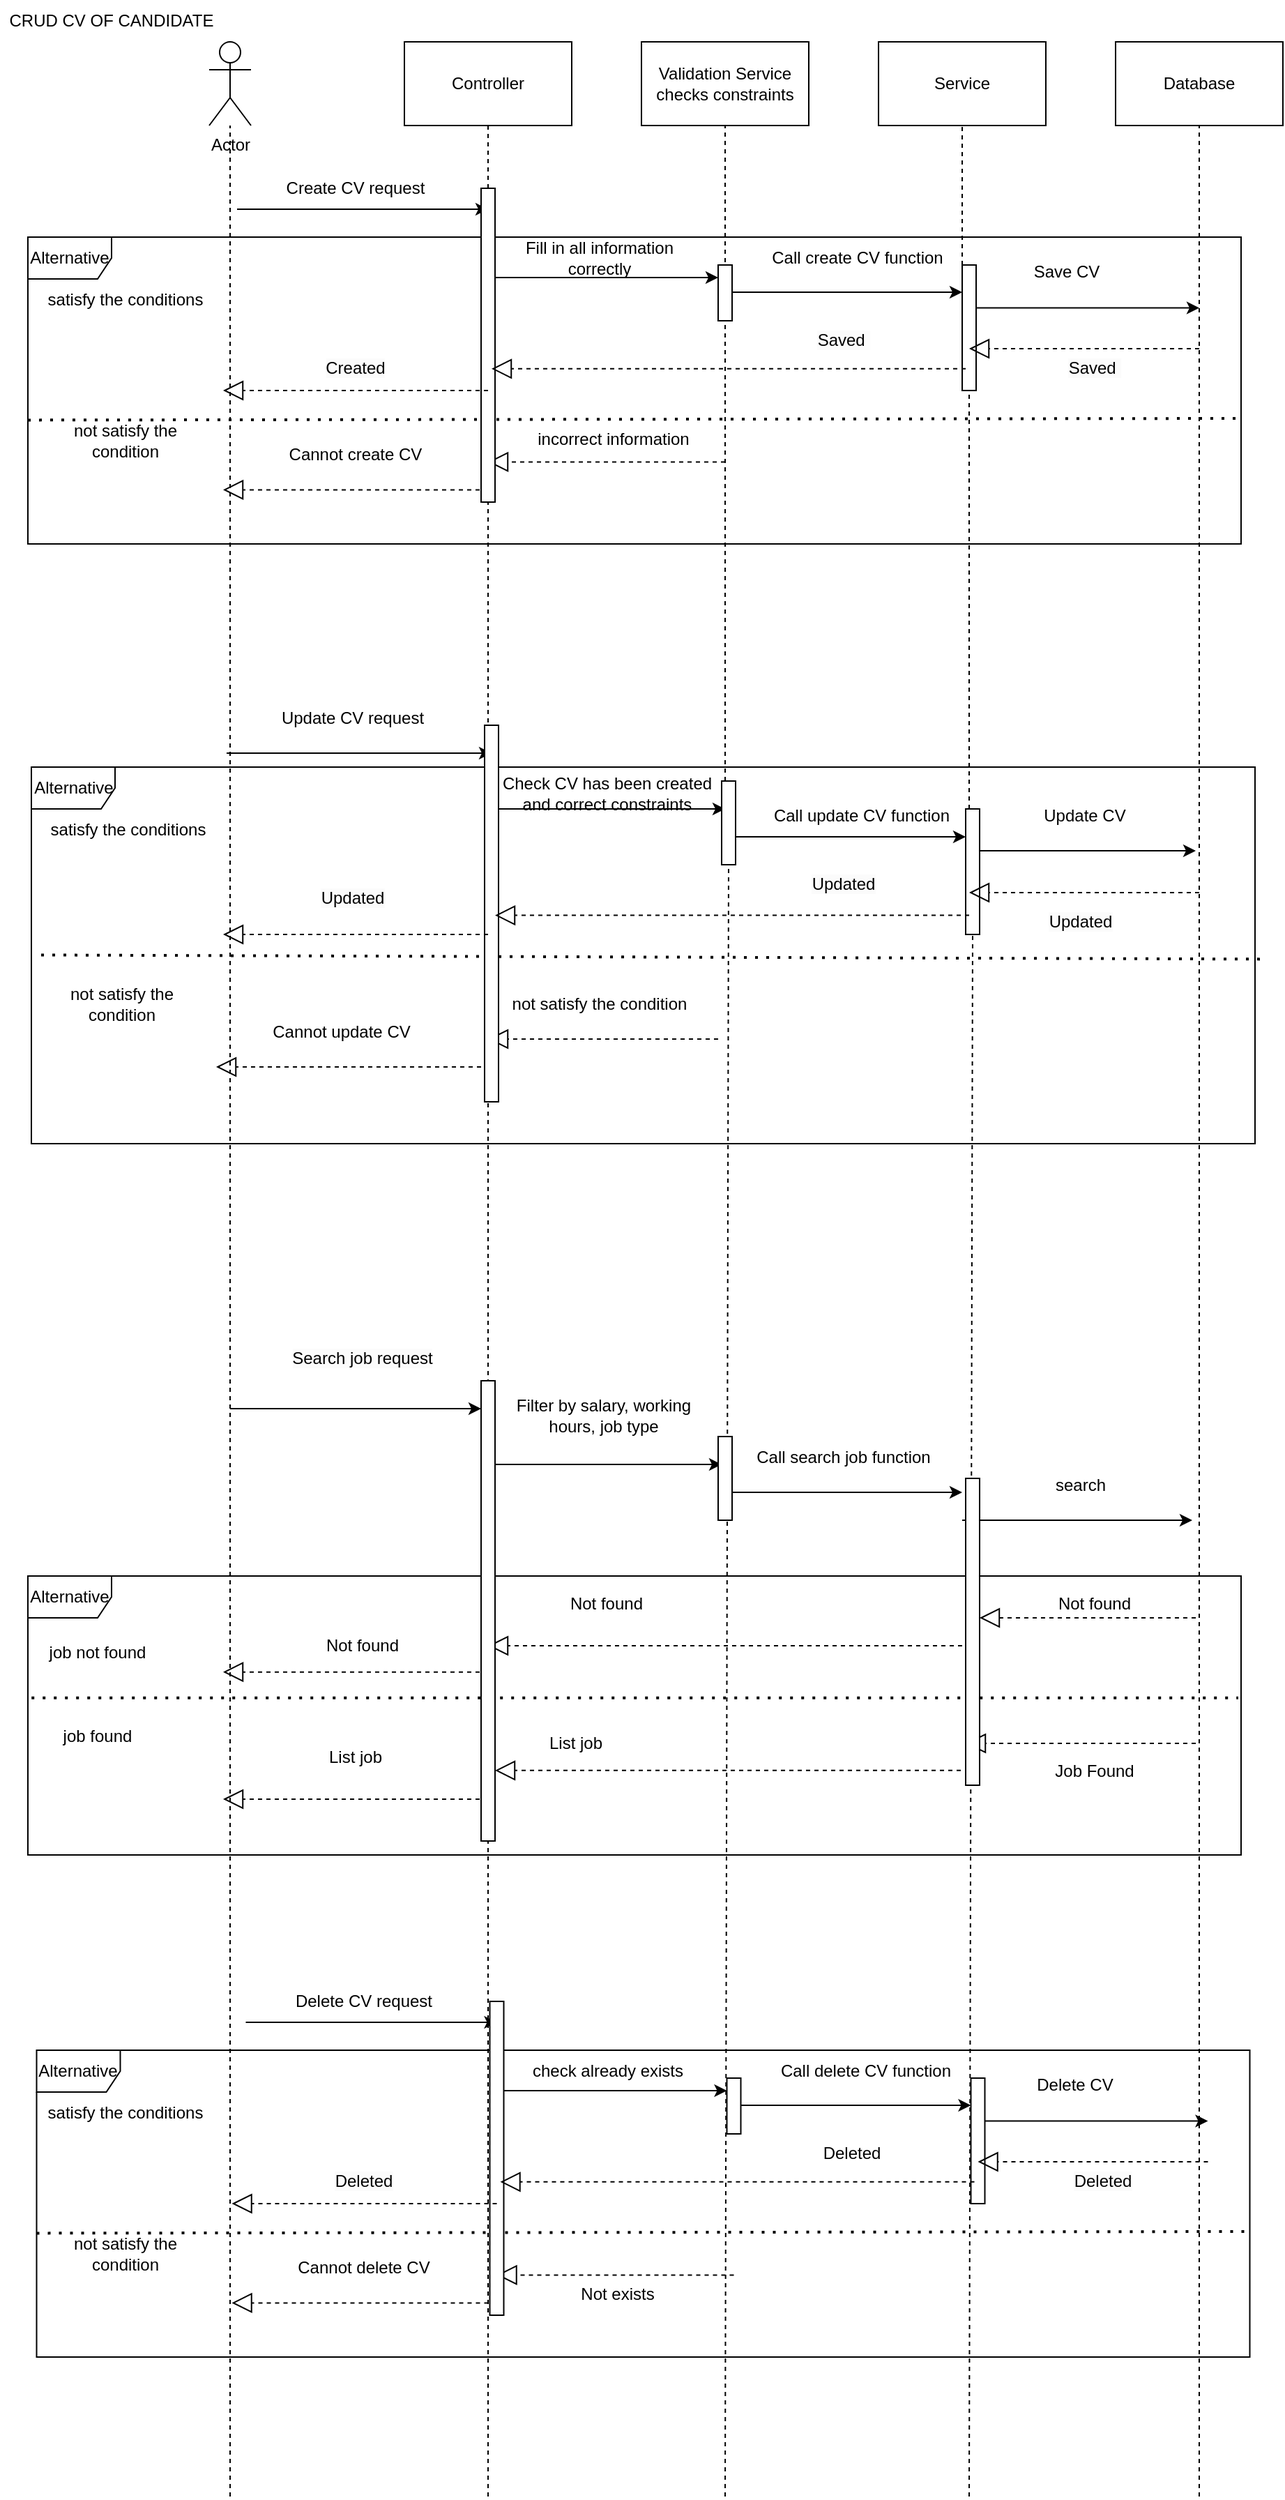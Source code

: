 <mxfile version="24.7.16">
  <diagram name="Page-1" id="xkLPUJNAkcuj4JkYRtg2">
    <mxGraphModel dx="2076" dy="665" grid="1" gridSize="10" guides="1" tooltips="1" connect="1" arrows="1" fold="1" page="1" pageScale="1" pageWidth="850" pageHeight="1100" math="0" shadow="0">
      <root>
        <mxCell id="0" />
        <mxCell id="1" parent="0" />
        <mxCell id="x2EQDOQUz10aYYluBtPl-1" value="Actor" style="shape=umlActor;verticalLabelPosition=bottom;verticalAlign=top;html=1;" parent="1" vertex="1">
          <mxGeometry x="40" y="40" width="30" height="60" as="geometry" />
        </mxCell>
        <mxCell id="x2EQDOQUz10aYYluBtPl-5" value="Controller" style="rounded=0;whiteSpace=wrap;html=1;" parent="1" vertex="1">
          <mxGeometry x="180" y="40" width="120" height="60" as="geometry" />
        </mxCell>
        <mxCell id="x2EQDOQUz10aYYluBtPl-6" value="Validation Service checks constraints " style="rounded=0;whiteSpace=wrap;html=1;" parent="1" vertex="1">
          <mxGeometry x="350" y="40" width="120" height="60" as="geometry" />
        </mxCell>
        <mxCell id="x2EQDOQUz10aYYluBtPl-7" value="Database" style="rounded=0;whiteSpace=wrap;html=1;" parent="1" vertex="1">
          <mxGeometry x="690" y="40" width="120" height="60" as="geometry" />
        </mxCell>
        <mxCell id="x2EQDOQUz10aYYluBtPl-8" value="" style="endArrow=none;dashed=1;html=1;rounded=0;entryX=0.5;entryY=1;entryDx=0;entryDy=0;" parent="1" source="x2EQDOQUz10aYYluBtPl-47" target="x2EQDOQUz10aYYluBtPl-5" edge="1">
          <mxGeometry width="50" height="50" relative="1" as="geometry">
            <mxPoint x="240" y="630" as="sourcePoint" />
            <mxPoint x="410" y="160" as="targetPoint" />
          </mxGeometry>
        </mxCell>
        <mxCell id="x2EQDOQUz10aYYluBtPl-9" value="" style="endArrow=none;dashed=1;html=1;rounded=0;" parent="1" target="x2EQDOQUz10aYYluBtPl-1" edge="1">
          <mxGeometry width="50" height="50" relative="1" as="geometry">
            <mxPoint x="55" y="1800" as="sourcePoint" />
            <mxPoint x="290" y="120" as="targetPoint" />
          </mxGeometry>
        </mxCell>
        <mxCell id="x2EQDOQUz10aYYluBtPl-10" value="" style="endArrow=none;dashed=1;html=1;rounded=0;entryX=0.5;entryY=1;entryDx=0;entryDy=0;" parent="1" source="x2EQDOQUz10aYYluBtPl-78" target="x2EQDOQUz10aYYluBtPl-6" edge="1">
          <mxGeometry width="50" height="50" relative="1" as="geometry">
            <mxPoint x="410" y="930" as="sourcePoint" />
            <mxPoint x="300" y="130" as="targetPoint" />
          </mxGeometry>
        </mxCell>
        <mxCell id="x2EQDOQUz10aYYluBtPl-11" value="" style="endArrow=none;dashed=1;html=1;rounded=0;entryX=0.5;entryY=1;entryDx=0;entryDy=0;" parent="1" target="x2EQDOQUz10aYYluBtPl-7" edge="1">
          <mxGeometry width="50" height="50" relative="1" as="geometry">
            <mxPoint x="750" y="1800" as="sourcePoint" />
            <mxPoint x="310" y="140" as="targetPoint" />
          </mxGeometry>
        </mxCell>
        <mxCell id="x2EQDOQUz10aYYluBtPl-23" value="Service" style="rounded=0;whiteSpace=wrap;html=1;" parent="1" vertex="1">
          <mxGeometry x="520" y="40" width="120" height="60" as="geometry" />
        </mxCell>
        <mxCell id="x2EQDOQUz10aYYluBtPl-24" value="" style="endArrow=none;dashed=1;html=1;rounded=0;entryX=0.5;entryY=1;entryDx=0;entryDy=0;" parent="1" source="x2EQDOQUz10aYYluBtPl-51" target="x2EQDOQUz10aYYluBtPl-23" edge="1">
          <mxGeometry width="50" height="50" relative="1" as="geometry">
            <mxPoint x="580" y="640" as="sourcePoint" />
            <mxPoint x="420" y="110" as="targetPoint" />
          </mxGeometry>
        </mxCell>
        <mxCell id="x2EQDOQUz10aYYluBtPl-25" value="" style="endArrow=classic;html=1;rounded=0;" parent="1" edge="1">
          <mxGeometry width="50" height="50" relative="1" as="geometry">
            <mxPoint x="60" y="160" as="sourcePoint" />
            <mxPoint x="240" y="160" as="targetPoint" />
          </mxGeometry>
        </mxCell>
        <mxCell id="x2EQDOQUz10aYYluBtPl-26" value="Create CV request" style="text;html=1;align=center;verticalAlign=middle;whiteSpace=wrap;rounded=0;" parent="1" vertex="1">
          <mxGeometry x="90" y="130" width="110" height="30" as="geometry" />
        </mxCell>
        <mxCell id="x2EQDOQUz10aYYluBtPl-28" value="" style="endArrow=classic;html=1;rounded=0;" parent="1" edge="1">
          <mxGeometry width="50" height="50" relative="1" as="geometry">
            <mxPoint x="235" y="209" as="sourcePoint" />
            <mxPoint x="405" y="209" as="targetPoint" />
          </mxGeometry>
        </mxCell>
        <mxCell id="x2EQDOQUz10aYYluBtPl-29" value="Fill in all information correctly" style="text;html=1;align=center;verticalAlign=middle;whiteSpace=wrap;rounded=0;" parent="1" vertex="1">
          <mxGeometry x="245" y="180" width="150" height="30" as="geometry" />
        </mxCell>
        <mxCell id="x2EQDOQUz10aYYluBtPl-30" value="Alternative" style="shape=umlFrame;whiteSpace=wrap;html=1;pointerEvents=0;" parent="1" vertex="1">
          <mxGeometry x="-90" y="180" width="870" height="220" as="geometry" />
        </mxCell>
        <mxCell id="x2EQDOQUz10aYYluBtPl-31" value="" style="endArrow=classic;html=1;rounded=0;" parent="1" edge="1">
          <mxGeometry width="50" height="50" relative="1" as="geometry">
            <mxPoint x="410" y="219.5" as="sourcePoint" />
            <mxPoint x="580" y="219.5" as="targetPoint" />
            <Array as="points">
              <mxPoint x="550" y="219.5" />
            </Array>
          </mxGeometry>
        </mxCell>
        <mxCell id="x2EQDOQUz10aYYluBtPl-34" value="satisfy the conditions" style="text;html=1;align=center;verticalAlign=middle;whiteSpace=wrap;rounded=0;" parent="1" vertex="1">
          <mxGeometry x="-80" y="210" width="120" height="30" as="geometry" />
        </mxCell>
        <mxCell id="x2EQDOQUz10aYYluBtPl-35" value="" style="endArrow=none;dashed=1;html=1;dashPattern=1 3;strokeWidth=2;rounded=0;exitX=0;exitY=0.4;exitDx=0;exitDy=0;exitPerimeter=0;entryX=0.998;entryY=0.52;entryDx=0;entryDy=0;entryPerimeter=0;" parent="1" edge="1">
          <mxGeometry width="50" height="50" relative="1" as="geometry">
            <mxPoint x="-90" y="311.2" as="sourcePoint" />
            <mxPoint x="778.26" y="310.0" as="targetPoint" />
          </mxGeometry>
        </mxCell>
        <mxCell id="x2EQDOQUz10aYYluBtPl-36" value="&lt;div&gt;not satisfy the condition&lt;br&gt;&lt;/div&gt;" style="text;html=1;align=center;verticalAlign=middle;whiteSpace=wrap;rounded=0;" parent="1" vertex="1">
          <mxGeometry x="-80" y="311.2" width="120" height="30" as="geometry" />
        </mxCell>
        <mxCell id="x2EQDOQUz10aYYluBtPl-38" value="" style="endArrow=block;dashed=1;endFill=0;endSize=12;html=1;rounded=0;" parent="1" edge="1">
          <mxGeometry width="160" relative="1" as="geometry">
            <mxPoint x="410" y="341.2" as="sourcePoint" />
            <mxPoint x="240" y="341.2" as="targetPoint" />
          </mxGeometry>
        </mxCell>
        <mxCell id="x2EQDOQUz10aYYluBtPl-40" value="incorrect information" style="text;whiteSpace=wrap;align=center;" parent="1" vertex="1">
          <mxGeometry x="260" y="311.2" width="140" height="20" as="geometry" />
        </mxCell>
        <mxCell id="x2EQDOQUz10aYYluBtPl-41" value="" style="endArrow=block;dashed=1;endFill=0;endSize=12;html=1;rounded=0;" parent="1" edge="1">
          <mxGeometry width="160" relative="1" as="geometry">
            <mxPoint x="240" y="361.2" as="sourcePoint" />
            <mxPoint x="50" y="361.2" as="targetPoint" />
          </mxGeometry>
        </mxCell>
        <mxCell id="x2EQDOQUz10aYYluBtPl-42" value="Cannot create CV" style="text;html=1;align=center;verticalAlign=middle;whiteSpace=wrap;rounded=0;" parent="1" vertex="1">
          <mxGeometry x="80" y="321.2" width="130" height="30" as="geometry" />
        </mxCell>
        <mxCell id="x2EQDOQUz10aYYluBtPl-44" value="" style="endArrow=classic;html=1;rounded=0;" parent="1" edge="1">
          <mxGeometry width="50" height="50" relative="1" as="geometry">
            <mxPoint x="580" y="230.75" as="sourcePoint" />
            <mxPoint x="750" y="230.75" as="targetPoint" />
          </mxGeometry>
        </mxCell>
        <mxCell id="x2EQDOQUz10aYYluBtPl-45" value="Call create CV function" style="text;html=1;align=center;verticalAlign=middle;whiteSpace=wrap;rounded=0;" parent="1" vertex="1">
          <mxGeometry x="440" y="180" width="130" height="30" as="geometry" />
        </mxCell>
        <mxCell id="x2EQDOQUz10aYYluBtPl-46" value="Save CV" style="text;html=1;align=center;verticalAlign=middle;whiteSpace=wrap;rounded=0;" parent="1" vertex="1">
          <mxGeometry x="610" y="190" width="90" height="30" as="geometry" />
        </mxCell>
        <mxCell id="x2EQDOQUz10aYYluBtPl-48" value="" style="endArrow=none;dashed=1;html=1;rounded=0;entryX=0.5;entryY=1;entryDx=0;entryDy=0;" parent="1" target="x2EQDOQUz10aYYluBtPl-47" edge="1">
          <mxGeometry width="50" height="50" relative="1" as="geometry">
            <mxPoint x="240" y="1800" as="sourcePoint" />
            <mxPoint x="240" y="100" as="targetPoint" />
          </mxGeometry>
        </mxCell>
        <mxCell id="x2EQDOQUz10aYYluBtPl-47" value="" style="html=1;points=[[0,0,0,0,5],[0,1,0,0,-5],[1,0,0,0,5],[1,1,0,0,-5]];perimeter=orthogonalPerimeter;outlineConnect=0;targetShapes=umlLifeline;portConstraint=eastwest;newEdgeStyle={&quot;curved&quot;:0,&quot;rounded&quot;:0};" parent="1" vertex="1">
          <mxGeometry x="235" y="145" width="10" height="225" as="geometry" />
        </mxCell>
        <mxCell id="x2EQDOQUz10aYYluBtPl-50" value="" style="html=1;points=[[0,0,0,0,5],[0,1,0,0,-5],[1,0,0,0,5],[1,1,0,0,-5]];perimeter=orthogonalPerimeter;outlineConnect=0;targetShapes=umlLifeline;portConstraint=eastwest;newEdgeStyle={&quot;curved&quot;:0,&quot;rounded&quot;:0};" parent="1" vertex="1">
          <mxGeometry x="405" y="200" width="10" height="40" as="geometry" />
        </mxCell>
        <mxCell id="x2EQDOQUz10aYYluBtPl-52" value="" style="endArrow=none;dashed=1;html=1;rounded=0;entryX=0.5;entryY=1;entryDx=0;entryDy=0;" parent="1" source="x2EQDOQUz10aYYluBtPl-80" target="x2EQDOQUz10aYYluBtPl-51" edge="1">
          <mxGeometry width="50" height="50" relative="1" as="geometry">
            <mxPoint x="580" y="930" as="sourcePoint" />
            <mxPoint x="580" y="100" as="targetPoint" />
          </mxGeometry>
        </mxCell>
        <mxCell id="x2EQDOQUz10aYYluBtPl-51" value="" style="html=1;points=[[0,0,0,0,5],[0,1,0,0,-5],[1,0,0,0,5],[1,1,0,0,-5]];perimeter=orthogonalPerimeter;outlineConnect=0;targetShapes=umlLifeline;portConstraint=eastwest;newEdgeStyle={&quot;curved&quot;:0,&quot;rounded&quot;:0};" parent="1" vertex="1">
          <mxGeometry x="580" y="200" width="10" height="90" as="geometry" />
        </mxCell>
        <mxCell id="x2EQDOQUz10aYYluBtPl-53" value="CRUD CV OF CANDIDATE" style="text;html=1;align=center;verticalAlign=middle;whiteSpace=wrap;rounded=0;" parent="1" vertex="1">
          <mxGeometry x="-110" y="10" width="160" height="30" as="geometry" />
        </mxCell>
        <mxCell id="x2EQDOQUz10aYYluBtPl-55" value="" style="endArrow=classic;html=1;rounded=0;" parent="1" edge="1">
          <mxGeometry width="50" height="50" relative="1" as="geometry">
            <mxPoint x="52.5" y="550" as="sourcePoint" />
            <mxPoint x="242.5" y="550" as="targetPoint" />
          </mxGeometry>
        </mxCell>
        <mxCell id="x2EQDOQUz10aYYluBtPl-56" value="Update CV request" style="text;html=1;align=center;verticalAlign=middle;whiteSpace=wrap;rounded=0;" parent="1" vertex="1">
          <mxGeometry x="72.5" y="510" width="140" height="30" as="geometry" />
        </mxCell>
        <mxCell id="x2EQDOQUz10aYYluBtPl-57" value="" style="endArrow=classic;html=1;rounded=0;" parent="1" edge="1">
          <mxGeometry width="50" height="50" relative="1" as="geometry">
            <mxPoint x="240" y="590" as="sourcePoint" />
            <mxPoint x="410" y="590" as="targetPoint" />
          </mxGeometry>
        </mxCell>
        <mxCell id="x2EQDOQUz10aYYluBtPl-58" value="Check CV has been created and correct constraints" style="text;html=1;align=center;verticalAlign=middle;whiteSpace=wrap;rounded=0;" parent="1" vertex="1">
          <mxGeometry x="247.5" y="553.75" width="155" height="50" as="geometry" />
        </mxCell>
        <mxCell id="x2EQDOQUz10aYYluBtPl-59" value="Alternative" style="shape=umlFrame;whiteSpace=wrap;html=1;pointerEvents=0;" parent="1" vertex="1">
          <mxGeometry x="-87.5" y="560" width="877.5" height="270" as="geometry" />
        </mxCell>
        <mxCell id="x2EQDOQUz10aYYluBtPl-61" value="" style="endArrow=none;dashed=1;html=1;dashPattern=1 3;strokeWidth=2;rounded=0;exitX=0.008;exitY=0.499;exitDx=0;exitDy=0;exitPerimeter=0;entryX=1.007;entryY=0.51;entryDx=0;entryDy=0;entryPerimeter=0;" parent="1" source="x2EQDOQUz10aYYluBtPl-59" target="x2EQDOQUz10aYYluBtPl-59" edge="1">
          <mxGeometry width="50" height="50" relative="1" as="geometry">
            <mxPoint x="-87.5" y="629" as="sourcePoint" />
            <mxPoint x="432.5" y="629" as="targetPoint" />
          </mxGeometry>
        </mxCell>
        <mxCell id="x2EQDOQUz10aYYluBtPl-62" value="satisfy the conditions&lt;span style=&quot;color: rgba(0, 0, 0, 0); font-family: monospace; font-size: 0px; text-align: start; text-wrap: nowrap;&quot;&gt;3CmxGraphModel%3E%3Croot%3E%3CmxCell%20id%3D%220%22%2F%3E%3CmxCell%20id%3D%221%22%20parent%3D%220%22%2F%3E%3CmxCell%20id%3D%222%22%20value%3D%22satisfy%20the%20conditions%22%20style%3D%22text%3Bhtml%3D1%3Balign%3Dcenter%3BverticalAlign%3Dmiddle%3BwhiteSpace%3Dwrap%3Brounded%3D0%3B%22%20vertex%3D%221%22%20parent%3D%221%22%3E%3CmxGeometry%20x%3D%22-80%22%20y%3D%22210%22%20width%3D%22120%22%20height%3D%2230%22%20as%3D%22geometry%22%2F%3E%3C%2FmxCell%3E%3C%2Froot%3E%3C%2FmxGraphModel%3E&lt;/span&gt;" style="text;html=1;align=center;verticalAlign=middle;whiteSpace=wrap;rounded=0;" parent="1" vertex="1">
          <mxGeometry x="-77.5" y="590" width="117.5" height="30" as="geometry" />
        </mxCell>
        <mxCell id="x2EQDOQUz10aYYluBtPl-63" value="&lt;div&gt;not satisfy the condition&lt;br&gt;&lt;/div&gt;" style="text;html=1;align=center;verticalAlign=middle;whiteSpace=wrap;rounded=0;" parent="1" vertex="1">
          <mxGeometry x="-85" y="715" width="125" height="30" as="geometry" />
        </mxCell>
        <mxCell id="x2EQDOQUz10aYYluBtPl-64" value="" style="endArrow=classic;html=1;rounded=0;" parent="1" edge="1">
          <mxGeometry width="50" height="50" relative="1" as="geometry">
            <mxPoint x="417.5" y="610" as="sourcePoint" />
            <mxPoint x="582.5" y="610" as="targetPoint" />
          </mxGeometry>
        </mxCell>
        <mxCell id="x2EQDOQUz10aYYluBtPl-65" value="not satisfy the condition" style="text;html=1;align=center;verticalAlign=middle;whiteSpace=wrap;rounded=0;" parent="1" vertex="1">
          <mxGeometry x="245" y="715" width="150" height="30" as="geometry" />
        </mxCell>
        <mxCell id="x2EQDOQUz10aYYluBtPl-68" value="Update CV" style="text;html=1;align=center;verticalAlign=middle;whiteSpace=wrap;rounded=0;" parent="1" vertex="1">
          <mxGeometry x="602.5" y="580" width="130" height="30" as="geometry" />
        </mxCell>
        <mxCell id="x2EQDOQUz10aYYluBtPl-69" value="" style="endArrow=classic;html=1;rounded=0;" parent="1" edge="1">
          <mxGeometry width="50" height="50" relative="1" as="geometry">
            <mxPoint x="582.5" y="620" as="sourcePoint" />
            <mxPoint x="747.5" y="620" as="targetPoint" />
          </mxGeometry>
        </mxCell>
        <mxCell id="x2EQDOQUz10aYYluBtPl-70" value="Call update CV function" style="text;html=1;align=center;verticalAlign=middle;whiteSpace=wrap;rounded=0;" parent="1" vertex="1">
          <mxGeometry x="442.5" y="580" width="130" height="30" as="geometry" />
        </mxCell>
        <mxCell id="x2EQDOQUz10aYYluBtPl-72" value="" style="endArrow=block;dashed=1;endFill=0;endSize=12;html=1;rounded=0;" parent="1" edge="1">
          <mxGeometry width="160" relative="1" as="geometry">
            <mxPoint x="235" y="775" as="sourcePoint" />
            <mxPoint x="45" y="775" as="targetPoint" />
          </mxGeometry>
        </mxCell>
        <mxCell id="x2EQDOQUz10aYYluBtPl-73" value="Cannot update CV" style="text;html=1;align=center;verticalAlign=middle;whiteSpace=wrap;rounded=0;" parent="1" vertex="1">
          <mxGeometry x="70" y="735" width="130" height="30" as="geometry" />
        </mxCell>
        <mxCell id="x2EQDOQUz10aYYluBtPl-74" value="" style="endArrow=classic;html=1;rounded=0;" parent="1" edge="1">
          <mxGeometry width="50" height="50" relative="1" as="geometry">
            <mxPoint x="55" y="1020" as="sourcePoint" />
            <mxPoint x="235" y="1020" as="targetPoint" />
          </mxGeometry>
        </mxCell>
        <mxCell id="x2EQDOQUz10aYYluBtPl-76" value="" style="endArrow=block;dashed=1;endFill=0;endSize=12;html=1;rounded=0;" parent="1" edge="1">
          <mxGeometry width="160" relative="1" as="geometry">
            <mxPoint x="405" y="755" as="sourcePoint" />
            <mxPoint x="240" y="755" as="targetPoint" />
          </mxGeometry>
        </mxCell>
        <mxCell id="x2EQDOQUz10aYYluBtPl-75" value="" style="html=1;points=[[0,0,0,0,5],[0,1,0,0,-5],[1,0,0,0,5],[1,1,0,0,-5]];perimeter=orthogonalPerimeter;outlineConnect=0;targetShapes=umlLifeline;portConstraint=eastwest;newEdgeStyle={&quot;curved&quot;:0,&quot;rounded&quot;:0};" parent="1" vertex="1">
          <mxGeometry x="237.5" y="530" width="10" height="270" as="geometry" />
        </mxCell>
        <mxCell id="x2EQDOQUz10aYYluBtPl-79" value="" style="endArrow=none;dashed=1;html=1;rounded=0;entryX=0.5;entryY=1;entryDx=0;entryDy=0;" parent="1" target="x2EQDOQUz10aYYluBtPl-78" edge="1">
          <mxGeometry width="50" height="50" relative="1" as="geometry">
            <mxPoint x="410" y="1800" as="sourcePoint" />
            <mxPoint x="410" y="100" as="targetPoint" />
          </mxGeometry>
        </mxCell>
        <mxCell id="x2EQDOQUz10aYYluBtPl-78" value="" style="html=1;points=[[0,0,0,0,5],[0,1,0,0,-5],[1,0,0,0,5],[1,1,0,0,-5]];perimeter=orthogonalPerimeter;outlineConnect=0;targetShapes=umlLifeline;portConstraint=eastwest;newEdgeStyle={&quot;curved&quot;:0,&quot;rounded&quot;:0};" parent="1" vertex="1">
          <mxGeometry x="407.5" y="570" width="10" height="60" as="geometry" />
        </mxCell>
        <mxCell id="x2EQDOQUz10aYYluBtPl-81" value="" style="endArrow=none;dashed=1;html=1;rounded=0;entryX=0.5;entryY=1;entryDx=0;entryDy=0;" parent="1" target="x2EQDOQUz10aYYluBtPl-80" edge="1">
          <mxGeometry width="50" height="50" relative="1" as="geometry">
            <mxPoint x="585" y="1800" as="sourcePoint" />
            <mxPoint x="585" y="240" as="targetPoint" />
          </mxGeometry>
        </mxCell>
        <mxCell id="x2EQDOQUz10aYYluBtPl-80" value="" style="html=1;points=[[0,0,0,0,5],[0,1,0,0,-5],[1,0,0,0,5],[1,1,0,0,-5]];perimeter=orthogonalPerimeter;outlineConnect=0;targetShapes=umlLifeline;portConstraint=eastwest;newEdgeStyle={&quot;curved&quot;:0,&quot;rounded&quot;:0};" parent="1" vertex="1">
          <mxGeometry x="582.5" y="590" width="10" height="90" as="geometry" />
        </mxCell>
        <mxCell id="x2EQDOQUz10aYYluBtPl-82" value="" style="endArrow=classic;html=1;rounded=0;" parent="1" edge="1">
          <mxGeometry width="50" height="50" relative="1" as="geometry">
            <mxPoint x="242.5" y="1060" as="sourcePoint" />
            <mxPoint x="407.5" y="1060" as="targetPoint" />
          </mxGeometry>
        </mxCell>
        <mxCell id="x2EQDOQUz10aYYluBtPl-83" value="&lt;span style=&quot;color: rgb(0, 0, 0); font-family: Helvetica; font-size: 12px; font-style: normal; font-variant-ligatures: normal; font-variant-caps: normal; font-weight: 400; letter-spacing: normal; orphans: 2; text-indent: 0px; text-transform: none; widows: 2; word-spacing: 0px; -webkit-text-stroke-width: 0px; white-space: normal; background-color: rgb(251, 251, 251); text-decoration-thickness: initial; text-decoration-style: initial; text-decoration-color: initial; float: none; display: inline !important;&quot;&gt;Search job request&lt;/span&gt;" style="text;whiteSpace=wrap;html=1;align=center;" parent="1" vertex="1">
          <mxGeometry x="80" y="970" width="140" height="40" as="geometry" />
        </mxCell>
        <mxCell id="x2EQDOQUz10aYYluBtPl-85" value="Filter by salary, working hours, job type" style="text;html=1;align=center;verticalAlign=middle;whiteSpace=wrap;rounded=0;" parent="1" vertex="1">
          <mxGeometry x="252.5" y="1010" width="140" height="30" as="geometry" />
        </mxCell>
        <mxCell id="x2EQDOQUz10aYYluBtPl-86" value="" style="endArrow=classic;html=1;rounded=0;" parent="1" edge="1">
          <mxGeometry width="50" height="50" relative="1" as="geometry">
            <mxPoint x="415" y="1080" as="sourcePoint" />
            <mxPoint x="580" y="1080" as="targetPoint" />
          </mxGeometry>
        </mxCell>
        <mxCell id="x2EQDOQUz10aYYluBtPl-87" value="Call search job function" style="text;html=1;align=center;verticalAlign=middle;whiteSpace=wrap;rounded=0;" parent="1" vertex="1">
          <mxGeometry x="425" y="1040" width="140" height="30" as="geometry" />
        </mxCell>
        <mxCell id="x2EQDOQUz10aYYluBtPl-90" value="" style="endArrow=classic;html=1;rounded=0;" parent="1" edge="1">
          <mxGeometry width="50" height="50" relative="1" as="geometry">
            <mxPoint x="580" y="1100" as="sourcePoint" />
            <mxPoint x="745" y="1100" as="targetPoint" />
          </mxGeometry>
        </mxCell>
        <mxCell id="x2EQDOQUz10aYYluBtPl-91" value="search" style="text;html=1;align=center;verticalAlign=middle;whiteSpace=wrap;rounded=0;" parent="1" vertex="1">
          <mxGeometry x="600" y="1060" width="130" height="30" as="geometry" />
        </mxCell>
        <mxCell id="x2EQDOQUz10aYYluBtPl-93" value="Alternative" style="shape=umlFrame;whiteSpace=wrap;html=1;pointerEvents=0;" parent="1" vertex="1">
          <mxGeometry x="-90" y="1140" width="870" height="200" as="geometry" />
        </mxCell>
        <mxCell id="x2EQDOQUz10aYYluBtPl-94" value="" style="endArrow=none;dashed=1;html=1;dashPattern=1 3;strokeWidth=2;rounded=0;exitX=0.003;exitY=0.437;exitDx=0;exitDy=0;exitPerimeter=0;entryX=0.997;entryY=0.509;entryDx=0;entryDy=0;entryPerimeter=0;" parent="1" source="x2EQDOQUz10aYYluBtPl-93" edge="1">
          <mxGeometry width="50" height="50" relative="1" as="geometry">
            <mxPoint x="-87.94" y="1210" as="sourcePoint" />
            <mxPoint x="777.95" y="1227.39" as="targetPoint" />
          </mxGeometry>
        </mxCell>
        <mxCell id="x2EQDOQUz10aYYluBtPl-99" value="job not found" style="text;html=1;align=center;verticalAlign=middle;whiteSpace=wrap;rounded=0;" parent="1" vertex="1">
          <mxGeometry x="-90" y="1180" width="100" height="30" as="geometry" />
        </mxCell>
        <mxCell id="x2EQDOQUz10aYYluBtPl-100" value="job found" style="text;html=1;align=center;verticalAlign=middle;whiteSpace=wrap;rounded=0;" parent="1" vertex="1">
          <mxGeometry x="-90" y="1240" width="100" height="30" as="geometry" />
        </mxCell>
        <mxCell id="x2EQDOQUz10aYYluBtPl-101" value="" style="endArrow=block;dashed=1;endFill=0;endSize=12;html=1;rounded=0;" parent="1" source="x2EQDOQUz10aYYluBtPl-154" edge="1">
          <mxGeometry width="160" relative="1" as="geometry">
            <mxPoint x="747.5" y="1170" as="sourcePoint" />
            <mxPoint x="582.5" y="1170" as="targetPoint" />
          </mxGeometry>
        </mxCell>
        <mxCell id="x2EQDOQUz10aYYluBtPl-102" value="Not found" style="text;html=1;align=center;verticalAlign=middle;whiteSpace=wrap;rounded=0;" parent="1" vertex="1">
          <mxGeometry x="610" y="1150" width="130" height="20" as="geometry" />
        </mxCell>
        <mxCell id="x2EQDOQUz10aYYluBtPl-103" value="" style="endArrow=block;dashed=1;endFill=0;endSize=12;html=1;rounded=0;" parent="1" edge="1">
          <mxGeometry width="160" relative="1" as="geometry">
            <mxPoint x="580" y="1190" as="sourcePoint" />
            <mxPoint x="240" y="1190" as="targetPoint" />
          </mxGeometry>
        </mxCell>
        <mxCell id="x2EQDOQUz10aYYluBtPl-104" value="Not found" style="text;html=1;align=center;verticalAlign=middle;whiteSpace=wrap;rounded=0;" parent="1" vertex="1">
          <mxGeometry x="260" y="1150" width="130" height="20" as="geometry" />
        </mxCell>
        <mxCell id="x2EQDOQUz10aYYluBtPl-108" value="" style="endArrow=block;dashed=1;endFill=0;endSize=12;html=1;rounded=0;" parent="1" edge="1">
          <mxGeometry width="160" relative="1" as="geometry">
            <mxPoint x="240" y="1208.82" as="sourcePoint" />
            <mxPoint x="50" y="1208.82" as="targetPoint" />
          </mxGeometry>
        </mxCell>
        <mxCell id="x2EQDOQUz10aYYluBtPl-109" value="Not found" style="text;html=1;align=center;verticalAlign=middle;whiteSpace=wrap;rounded=0;" parent="1" vertex="1">
          <mxGeometry x="85" y="1180" width="130" height="20" as="geometry" />
        </mxCell>
        <mxCell id="x2EQDOQUz10aYYluBtPl-111" value="" style="endArrow=block;dashed=1;endFill=0;endSize=12;html=1;rounded=0;" parent="1" edge="1">
          <mxGeometry width="160" relative="1" as="geometry">
            <mxPoint x="747.5" y="1260" as="sourcePoint" />
            <mxPoint x="582.5" y="1260" as="targetPoint" />
          </mxGeometry>
        </mxCell>
        <mxCell id="x2EQDOQUz10aYYluBtPl-112" value="Job Found" style="text;html=1;align=center;verticalAlign=middle;whiteSpace=wrap;rounded=0;" parent="1" vertex="1">
          <mxGeometry x="610" y="1270" width="130" height="20" as="geometry" />
        </mxCell>
        <mxCell id="x2EQDOQUz10aYYluBtPl-113" value="" style="endArrow=block;dashed=1;endFill=0;endSize=12;html=1;rounded=0;" parent="1" edge="1">
          <mxGeometry width="160" relative="1" as="geometry">
            <mxPoint x="585" y="1279.41" as="sourcePoint" />
            <mxPoint x="245" y="1279.41" as="targetPoint" />
          </mxGeometry>
        </mxCell>
        <mxCell id="x2EQDOQUz10aYYluBtPl-114" value="List job" style="text;html=1;align=center;verticalAlign=middle;whiteSpace=wrap;rounded=0;" parent="1" vertex="1">
          <mxGeometry x="237.5" y="1250" width="130" height="20" as="geometry" />
        </mxCell>
        <mxCell id="x2EQDOQUz10aYYluBtPl-115" value="" style="endArrow=block;dashed=1;endFill=0;endSize=12;html=1;rounded=0;" parent="1" edge="1">
          <mxGeometry width="160" relative="1" as="geometry">
            <mxPoint x="240" y="1300" as="sourcePoint" />
            <mxPoint x="50" y="1300" as="targetPoint" />
          </mxGeometry>
        </mxCell>
        <mxCell id="x2EQDOQUz10aYYluBtPl-116" value="List job" style="text;html=1;align=center;verticalAlign=middle;whiteSpace=wrap;rounded=0;" parent="1" vertex="1">
          <mxGeometry x="80" y="1260" width="130" height="20" as="geometry" />
        </mxCell>
        <mxCell id="x2EQDOQUz10aYYluBtPl-117" value="" style="endArrow=block;dashed=1;endFill=0;endSize=12;html=1;rounded=0;" parent="1" edge="1">
          <mxGeometry width="160" relative="1" as="geometry">
            <mxPoint x="750" y="260" as="sourcePoint" />
            <mxPoint x="585" y="260" as="targetPoint" />
          </mxGeometry>
        </mxCell>
        <mxCell id="x2EQDOQUz10aYYluBtPl-138" value="&lt;span style=&quot;color: rgb(0, 0, 0); font-family: Helvetica; font-size: 12px; font-style: normal; font-variant-ligatures: normal; font-variant-caps: normal; font-weight: 400; letter-spacing: normal; orphans: 2; text-indent: 0px; text-transform: none; widows: 2; word-spacing: 0px; -webkit-text-stroke-width: 0px; white-space: normal; background-color: rgb(251, 251, 251); text-decoration-thickness: initial; text-decoration-style: initial; text-decoration-color: initial; float: none; display: inline !important;&quot;&gt;Saved&amp;nbsp;&lt;/span&gt;" style="text;whiteSpace=wrap;html=1;align=center;" parent="1" vertex="1">
          <mxGeometry x="635" y="260" width="80" height="20" as="geometry" />
        </mxCell>
        <mxCell id="x2EQDOQUz10aYYluBtPl-139" value="" style="endArrow=block;dashed=1;endFill=0;endSize=12;html=1;rounded=0;" parent="1" edge="1">
          <mxGeometry width="160" relative="1" as="geometry">
            <mxPoint x="582.5" y="274.41" as="sourcePoint" />
            <mxPoint x="242.5" y="274.41" as="targetPoint" />
          </mxGeometry>
        </mxCell>
        <mxCell id="x2EQDOQUz10aYYluBtPl-140" value="&lt;span style=&quot;color: rgb(0, 0, 0); font-family: Helvetica; font-size: 12px; font-style: normal; font-variant-ligatures: normal; font-variant-caps: normal; font-weight: 400; letter-spacing: normal; orphans: 2; text-indent: 0px; text-transform: none; widows: 2; word-spacing: 0px; -webkit-text-stroke-width: 0px; white-space: normal; background-color: rgb(251, 251, 251); text-decoration-thickness: initial; text-decoration-style: initial; text-decoration-color: initial; float: none; display: inline !important;&quot;&gt;Saved&amp;nbsp;&lt;/span&gt;" style="text;whiteSpace=wrap;html=1;align=center;" parent="1" vertex="1">
          <mxGeometry x="455" y="240" width="80" height="20" as="geometry" />
        </mxCell>
        <mxCell id="x2EQDOQUz10aYYluBtPl-141" value="" style="endArrow=block;dashed=1;endFill=0;endSize=12;html=1;rounded=0;" parent="1" edge="1">
          <mxGeometry width="160" relative="1" as="geometry">
            <mxPoint x="240" y="290" as="sourcePoint" />
            <mxPoint x="50" y="290" as="targetPoint" />
          </mxGeometry>
        </mxCell>
        <mxCell id="x2EQDOQUz10aYYluBtPl-142" value="&lt;span style=&quot;color: rgb(0, 0, 0); font-family: Helvetica; font-size: 12px; font-style: normal; font-variant-ligatures: normal; font-variant-caps: normal; font-weight: 400; letter-spacing: normal; orphans: 2; text-indent: 0px; text-transform: none; widows: 2; word-spacing: 0px; -webkit-text-stroke-width: 0px; white-space: normal; background-color: rgb(251, 251, 251); text-decoration-thickness: initial; text-decoration-style: initial; text-decoration-color: initial; float: none; display: inline !important;&quot;&gt;Created&lt;/span&gt;" style="text;whiteSpace=wrap;html=1;align=center;" parent="1" vertex="1">
          <mxGeometry x="105" y="260" width="80" height="20" as="geometry" />
        </mxCell>
        <mxCell id="x2EQDOQUz10aYYluBtPl-143" value="" style="endArrow=block;dashed=1;endFill=0;endSize=12;html=1;rounded=0;" parent="1" edge="1">
          <mxGeometry width="160" relative="1" as="geometry">
            <mxPoint x="750" y="650" as="sourcePoint" />
            <mxPoint x="585" y="650" as="targetPoint" />
          </mxGeometry>
        </mxCell>
        <mxCell id="x2EQDOQUz10aYYluBtPl-144" value="&lt;span style=&quot;color: rgb(0, 0, 0); font-family: Helvetica; font-size: 12px; font-style: normal; font-variant-ligatures: normal; font-variant-caps: normal; font-weight: 400; letter-spacing: normal; orphans: 2; text-indent: 0px; text-transform: none; widows: 2; word-spacing: 0px; -webkit-text-stroke-width: 0px; white-space: normal; background-color: rgb(251, 251, 251); text-decoration-thickness: initial; text-decoration-style: initial; text-decoration-color: initial; float: none; display: inline !important;&quot;&gt;Updated&lt;/span&gt;" style="text;whiteSpace=wrap;html=1;align=center;" parent="1" vertex="1">
          <mxGeometry x="625" y="656.88" width="80" height="20" as="geometry" />
        </mxCell>
        <mxCell id="x2EQDOQUz10aYYluBtPl-145" value="" style="endArrow=block;dashed=1;endFill=0;endSize=12;html=1;rounded=0;" parent="1" edge="1">
          <mxGeometry width="160" relative="1" as="geometry">
            <mxPoint x="585" y="666.29" as="sourcePoint" />
            <mxPoint x="245" y="666.29" as="targetPoint" />
          </mxGeometry>
        </mxCell>
        <mxCell id="x2EQDOQUz10aYYluBtPl-146" value="&lt;span style=&quot;color: rgb(0, 0, 0); font-family: Helvetica; font-size: 12px; font-style: normal; font-variant-ligatures: normal; font-variant-caps: normal; font-weight: 400; letter-spacing: normal; orphans: 2; text-indent: 0px; text-transform: none; widows: 2; word-spacing: 0px; -webkit-text-stroke-width: 0px; white-space: normal; background-color: rgb(251, 251, 251); text-decoration-thickness: initial; text-decoration-style: initial; text-decoration-color: initial; float: none; display: inline !important;&quot;&gt;Updated&lt;/span&gt;" style="text;whiteSpace=wrap;html=1;align=center;" parent="1" vertex="1">
          <mxGeometry x="455" y="630" width="80" height="20" as="geometry" />
        </mxCell>
        <mxCell id="x2EQDOQUz10aYYluBtPl-147" value="" style="endArrow=block;dashed=1;endFill=0;endSize=12;html=1;rounded=0;" parent="1" edge="1">
          <mxGeometry width="160" relative="1" as="geometry">
            <mxPoint x="240" y="680" as="sourcePoint" />
            <mxPoint x="50" y="680" as="targetPoint" />
          </mxGeometry>
        </mxCell>
        <mxCell id="x2EQDOQUz10aYYluBtPl-148" value="&lt;span style=&quot;color: rgb(0, 0, 0); font-family: Helvetica; font-size: 12px; font-style: normal; font-variant-ligatures: normal; font-variant-caps: normal; font-weight: 400; letter-spacing: normal; orphans: 2; text-indent: 0px; text-transform: none; widows: 2; word-spacing: 0px; -webkit-text-stroke-width: 0px; white-space: normal; background-color: rgb(251, 251, 251); text-decoration-thickness: initial; text-decoration-style: initial; text-decoration-color: initial; float: none; display: inline !important;&quot;&gt;Updated&lt;/span&gt;" style="text;whiteSpace=wrap;html=1;align=center;" parent="1" vertex="1">
          <mxGeometry x="102.5" y="640" width="80" height="20" as="geometry" />
        </mxCell>
        <mxCell id="x2EQDOQUz10aYYluBtPl-151" value="" style="html=1;points=[[0,0,0,0,5],[0,1,0,0,-5],[1,0,0,0,5],[1,1,0,0,-5]];perimeter=orthogonalPerimeter;outlineConnect=0;targetShapes=umlLifeline;portConstraint=eastwest;newEdgeStyle={&quot;curved&quot;:0,&quot;rounded&quot;:0};" parent="1" vertex="1">
          <mxGeometry x="235" y="1000" width="10" height="330" as="geometry" />
        </mxCell>
        <mxCell id="x2EQDOQUz10aYYluBtPl-152" value="" style="html=1;points=[[0,0,0,0,5],[0,1,0,0,-5],[1,0,0,0,5],[1,1,0,0,-5]];perimeter=orthogonalPerimeter;outlineConnect=0;targetShapes=umlLifeline;portConstraint=eastwest;newEdgeStyle={&quot;curved&quot;:0,&quot;rounded&quot;:0};" parent="1" vertex="1">
          <mxGeometry x="405" y="1040" width="10" height="60" as="geometry" />
        </mxCell>
        <mxCell id="x2EQDOQUz10aYYluBtPl-155" value="" style="endArrow=block;dashed=1;endFill=0;endSize=12;html=1;rounded=0;" parent="1" target="x2EQDOQUz10aYYluBtPl-154" edge="1">
          <mxGeometry width="160" relative="1" as="geometry">
            <mxPoint x="747.5" y="1170" as="sourcePoint" />
            <mxPoint x="582.5" y="1170" as="targetPoint" />
          </mxGeometry>
        </mxCell>
        <mxCell id="x2EQDOQUz10aYYluBtPl-154" value="" style="html=1;points=[[0,0,0,0,5],[0,1,0,0,-5],[1,0,0,0,5],[1,1,0,0,-5]];perimeter=orthogonalPerimeter;outlineConnect=0;targetShapes=umlLifeline;portConstraint=eastwest;newEdgeStyle={&quot;curved&quot;:0,&quot;rounded&quot;:0};" parent="1" vertex="1">
          <mxGeometry x="582.5" y="1070" width="10" height="220" as="geometry" />
        </mxCell>
        <mxCell id="x2EQDOQUz10aYYluBtPl-183" value="" style="endArrow=classic;html=1;rounded=0;" parent="1" edge="1">
          <mxGeometry width="50" height="50" relative="1" as="geometry">
            <mxPoint x="66.25" y="1460" as="sourcePoint" />
            <mxPoint x="246.25" y="1460" as="targetPoint" />
          </mxGeometry>
        </mxCell>
        <mxCell id="x2EQDOQUz10aYYluBtPl-184" value="Delete CV request" style="text;html=1;align=center;verticalAlign=middle;whiteSpace=wrap;rounded=0;" parent="1" vertex="1">
          <mxGeometry x="96.25" y="1430" width="110" height="30" as="geometry" />
        </mxCell>
        <mxCell id="x2EQDOQUz10aYYluBtPl-185" value="" style="endArrow=classic;html=1;rounded=0;" parent="1" edge="1">
          <mxGeometry width="50" height="50" relative="1" as="geometry">
            <mxPoint x="241.25" y="1509" as="sourcePoint" />
            <mxPoint x="411.25" y="1509" as="targetPoint" />
          </mxGeometry>
        </mxCell>
        <mxCell id="x2EQDOQUz10aYYluBtPl-186" value="check already exists" style="text;html=1;align=center;verticalAlign=middle;whiteSpace=wrap;rounded=0;" parent="1" vertex="1">
          <mxGeometry x="251.25" y="1480" width="150" height="30" as="geometry" />
        </mxCell>
        <mxCell id="x2EQDOQUz10aYYluBtPl-187" value="Alternative" style="shape=umlFrame;whiteSpace=wrap;html=1;pointerEvents=0;" parent="1" vertex="1">
          <mxGeometry x="-83.75" y="1480" width="870" height="220" as="geometry" />
        </mxCell>
        <mxCell id="x2EQDOQUz10aYYluBtPl-188" value="" style="endArrow=classic;html=1;rounded=0;" parent="1" edge="1">
          <mxGeometry width="50" height="50" relative="1" as="geometry">
            <mxPoint x="416.25" y="1519.5" as="sourcePoint" />
            <mxPoint x="586.25" y="1519.5" as="targetPoint" />
            <Array as="points">
              <mxPoint x="556.25" y="1519.5" />
            </Array>
          </mxGeometry>
        </mxCell>
        <mxCell id="x2EQDOQUz10aYYluBtPl-189" value="satisfy the conditions" style="text;html=1;align=center;verticalAlign=middle;whiteSpace=wrap;rounded=0;" parent="1" vertex="1">
          <mxGeometry x="-80" y="1510" width="120" height="30" as="geometry" />
        </mxCell>
        <mxCell id="x2EQDOQUz10aYYluBtPl-190" value="" style="endArrow=none;dashed=1;html=1;dashPattern=1 3;strokeWidth=2;rounded=0;exitX=0;exitY=0.4;exitDx=0;exitDy=0;exitPerimeter=0;entryX=0.998;entryY=0.52;entryDx=0;entryDy=0;entryPerimeter=0;" parent="1" edge="1">
          <mxGeometry width="50" height="50" relative="1" as="geometry">
            <mxPoint x="-83.75" y="1611.2" as="sourcePoint" />
            <mxPoint x="784.51" y="1610" as="targetPoint" />
          </mxGeometry>
        </mxCell>
        <mxCell id="x2EQDOQUz10aYYluBtPl-191" value="&lt;div&gt;not satisfy the condition&lt;br&gt;&lt;/div&gt;" style="text;html=1;align=center;verticalAlign=middle;whiteSpace=wrap;rounded=0;" parent="1" vertex="1">
          <mxGeometry x="-80" y="1611.2" width="120" height="30" as="geometry" />
        </mxCell>
        <mxCell id="x2EQDOQUz10aYYluBtPl-192" value="" style="endArrow=block;dashed=1;endFill=0;endSize=12;html=1;rounded=0;" parent="1" edge="1">
          <mxGeometry width="160" relative="1" as="geometry">
            <mxPoint x="416.25" y="1641.2" as="sourcePoint" />
            <mxPoint x="246.25" y="1641.2" as="targetPoint" />
          </mxGeometry>
        </mxCell>
        <mxCell id="x2EQDOQUz10aYYluBtPl-193" value="Not exists" style="text;whiteSpace=wrap;align=center;" parent="1" vertex="1">
          <mxGeometry x="262.5" y="1641.2" width="140" height="28.8" as="geometry" />
        </mxCell>
        <mxCell id="x2EQDOQUz10aYYluBtPl-194" value="" style="endArrow=block;dashed=1;endFill=0;endSize=12;html=1;rounded=0;" parent="1" edge="1">
          <mxGeometry width="160" relative="1" as="geometry">
            <mxPoint x="246.25" y="1661.2" as="sourcePoint" />
            <mxPoint x="56.25" y="1661.2" as="targetPoint" />
          </mxGeometry>
        </mxCell>
        <mxCell id="x2EQDOQUz10aYYluBtPl-195" value="Cannot delete CV" style="text;html=1;align=center;verticalAlign=middle;whiteSpace=wrap;rounded=0;" parent="1" vertex="1">
          <mxGeometry x="86.25" y="1621.2" width="130" height="30" as="geometry" />
        </mxCell>
        <mxCell id="x2EQDOQUz10aYYluBtPl-196" value="" style="endArrow=classic;html=1;rounded=0;" parent="1" edge="1">
          <mxGeometry width="50" height="50" relative="1" as="geometry">
            <mxPoint x="586.25" y="1530.75" as="sourcePoint" />
            <mxPoint x="756.25" y="1530.75" as="targetPoint" />
          </mxGeometry>
        </mxCell>
        <mxCell id="x2EQDOQUz10aYYluBtPl-197" value="Call delete CV function" style="text;html=1;align=center;verticalAlign=middle;whiteSpace=wrap;rounded=0;" parent="1" vertex="1">
          <mxGeometry x="446.25" y="1480" width="130" height="30" as="geometry" />
        </mxCell>
        <mxCell id="x2EQDOQUz10aYYluBtPl-198" value="Delete CV" style="text;html=1;align=center;verticalAlign=middle;whiteSpace=wrap;rounded=0;" parent="1" vertex="1">
          <mxGeometry x="616.25" y="1490" width="90" height="30" as="geometry" />
        </mxCell>
        <mxCell id="x2EQDOQUz10aYYluBtPl-199" value="" style="html=1;points=[[0,0,0,0,5],[0,1,0,0,-5],[1,0,0,0,5],[1,1,0,0,-5]];perimeter=orthogonalPerimeter;outlineConnect=0;targetShapes=umlLifeline;portConstraint=eastwest;newEdgeStyle={&quot;curved&quot;:0,&quot;rounded&quot;:0};" parent="1" vertex="1">
          <mxGeometry x="241.25" y="1445" width="10" height="225" as="geometry" />
        </mxCell>
        <mxCell id="x2EQDOQUz10aYYluBtPl-200" value="" style="html=1;points=[[0,0,0,0,5],[0,1,0,0,-5],[1,0,0,0,5],[1,1,0,0,-5]];perimeter=orthogonalPerimeter;outlineConnect=0;targetShapes=umlLifeline;portConstraint=eastwest;newEdgeStyle={&quot;curved&quot;:0,&quot;rounded&quot;:0};" parent="1" vertex="1">
          <mxGeometry x="411.25" y="1500" width="10" height="40" as="geometry" />
        </mxCell>
        <mxCell id="x2EQDOQUz10aYYluBtPl-201" value="" style="html=1;points=[[0,0,0,0,5],[0,1,0,0,-5],[1,0,0,0,5],[1,1,0,0,-5]];perimeter=orthogonalPerimeter;outlineConnect=0;targetShapes=umlLifeline;portConstraint=eastwest;newEdgeStyle={&quot;curved&quot;:0,&quot;rounded&quot;:0};" parent="1" vertex="1">
          <mxGeometry x="586.25" y="1500" width="10" height="90" as="geometry" />
        </mxCell>
        <mxCell id="x2EQDOQUz10aYYluBtPl-202" value="" style="endArrow=block;dashed=1;endFill=0;endSize=12;html=1;rounded=0;" parent="1" edge="1">
          <mxGeometry width="160" relative="1" as="geometry">
            <mxPoint x="756.25" y="1560" as="sourcePoint" />
            <mxPoint x="591.25" y="1560" as="targetPoint" />
          </mxGeometry>
        </mxCell>
        <mxCell id="x2EQDOQUz10aYYluBtPl-203" value="&lt;span style=&quot;color: rgb(0, 0, 0); font-family: Helvetica; font-size: 12px; font-style: normal; font-variant-ligatures: normal; font-variant-caps: normal; font-weight: 400; letter-spacing: normal; orphans: 2; text-indent: 0px; text-transform: none; widows: 2; word-spacing: 0px; -webkit-text-stroke-width: 0px; white-space: normal; background-color: rgb(251, 251, 251); text-decoration-thickness: initial; text-decoration-style: initial; text-decoration-color: initial; float: none; display: inline !important;&quot;&gt;Deleted&lt;/span&gt;" style="text;whiteSpace=wrap;html=1;align=center;" parent="1" vertex="1">
          <mxGeometry x="641.25" y="1560" width="80" height="20" as="geometry" />
        </mxCell>
        <mxCell id="x2EQDOQUz10aYYluBtPl-204" value="" style="endArrow=block;dashed=1;endFill=0;endSize=12;html=1;rounded=0;" parent="1" edge="1">
          <mxGeometry width="160" relative="1" as="geometry">
            <mxPoint x="588.75" y="1574.41" as="sourcePoint" />
            <mxPoint x="248.75" y="1574.41" as="targetPoint" />
          </mxGeometry>
        </mxCell>
        <mxCell id="x2EQDOQUz10aYYluBtPl-205" value="Deleted" style="text;whiteSpace=wrap;html=1;align=center;" parent="1" vertex="1">
          <mxGeometry x="461.25" y="1540" width="80" height="20" as="geometry" />
        </mxCell>
        <mxCell id="x2EQDOQUz10aYYluBtPl-206" value="" style="endArrow=block;dashed=1;endFill=0;endSize=12;html=1;rounded=0;" parent="1" edge="1">
          <mxGeometry width="160" relative="1" as="geometry">
            <mxPoint x="246.25" y="1590" as="sourcePoint" />
            <mxPoint x="56.25" y="1590" as="targetPoint" />
          </mxGeometry>
        </mxCell>
        <mxCell id="x2EQDOQUz10aYYluBtPl-207" value="&lt;span style=&quot;color: rgb(0, 0, 0); font-family: Helvetica; font-size: 12px; font-style: normal; font-variant-ligatures: normal; font-variant-caps: normal; font-weight: 400; letter-spacing: normal; orphans: 2; text-indent: 0px; text-transform: none; widows: 2; word-spacing: 0px; -webkit-text-stroke-width: 0px; white-space: normal; background-color: rgb(251, 251, 251); text-decoration-thickness: initial; text-decoration-style: initial; text-decoration-color: initial; float: none; display: inline !important;&quot;&gt;Deleted&lt;/span&gt;" style="text;whiteSpace=wrap;html=1;align=center;" parent="1" vertex="1">
          <mxGeometry x="111.25" y="1560" width="80" height="20" as="geometry" />
        </mxCell>
      </root>
    </mxGraphModel>
  </diagram>
</mxfile>
